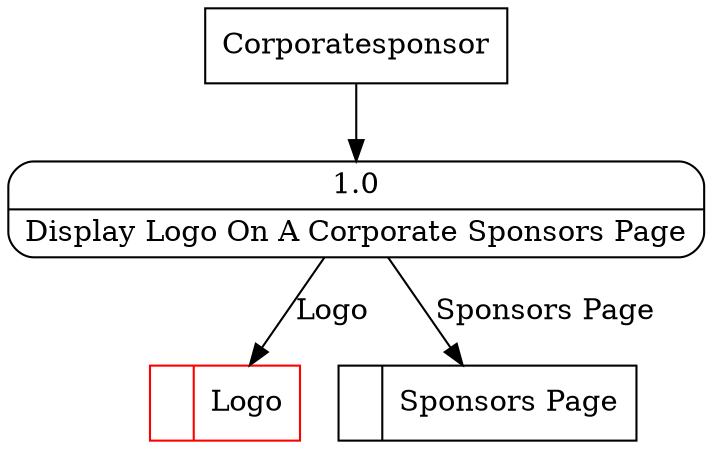 digraph dfd2{ 
node[shape=record]
200 [label="<f0>  |<f1> Logo " color=red];
201 [label="<f0>  |<f1> Sponsors Page " ];
202 [label="Corporatesponsor" shape=box];
203 [label="{<f0> 1.0|<f1> Display Logo On A Corporate Sponsors Page }" shape=Mrecord];
202 -> 203
203 -> 200 [label="Logo"]
203 -> 201 [label="Sponsors Page"]
}